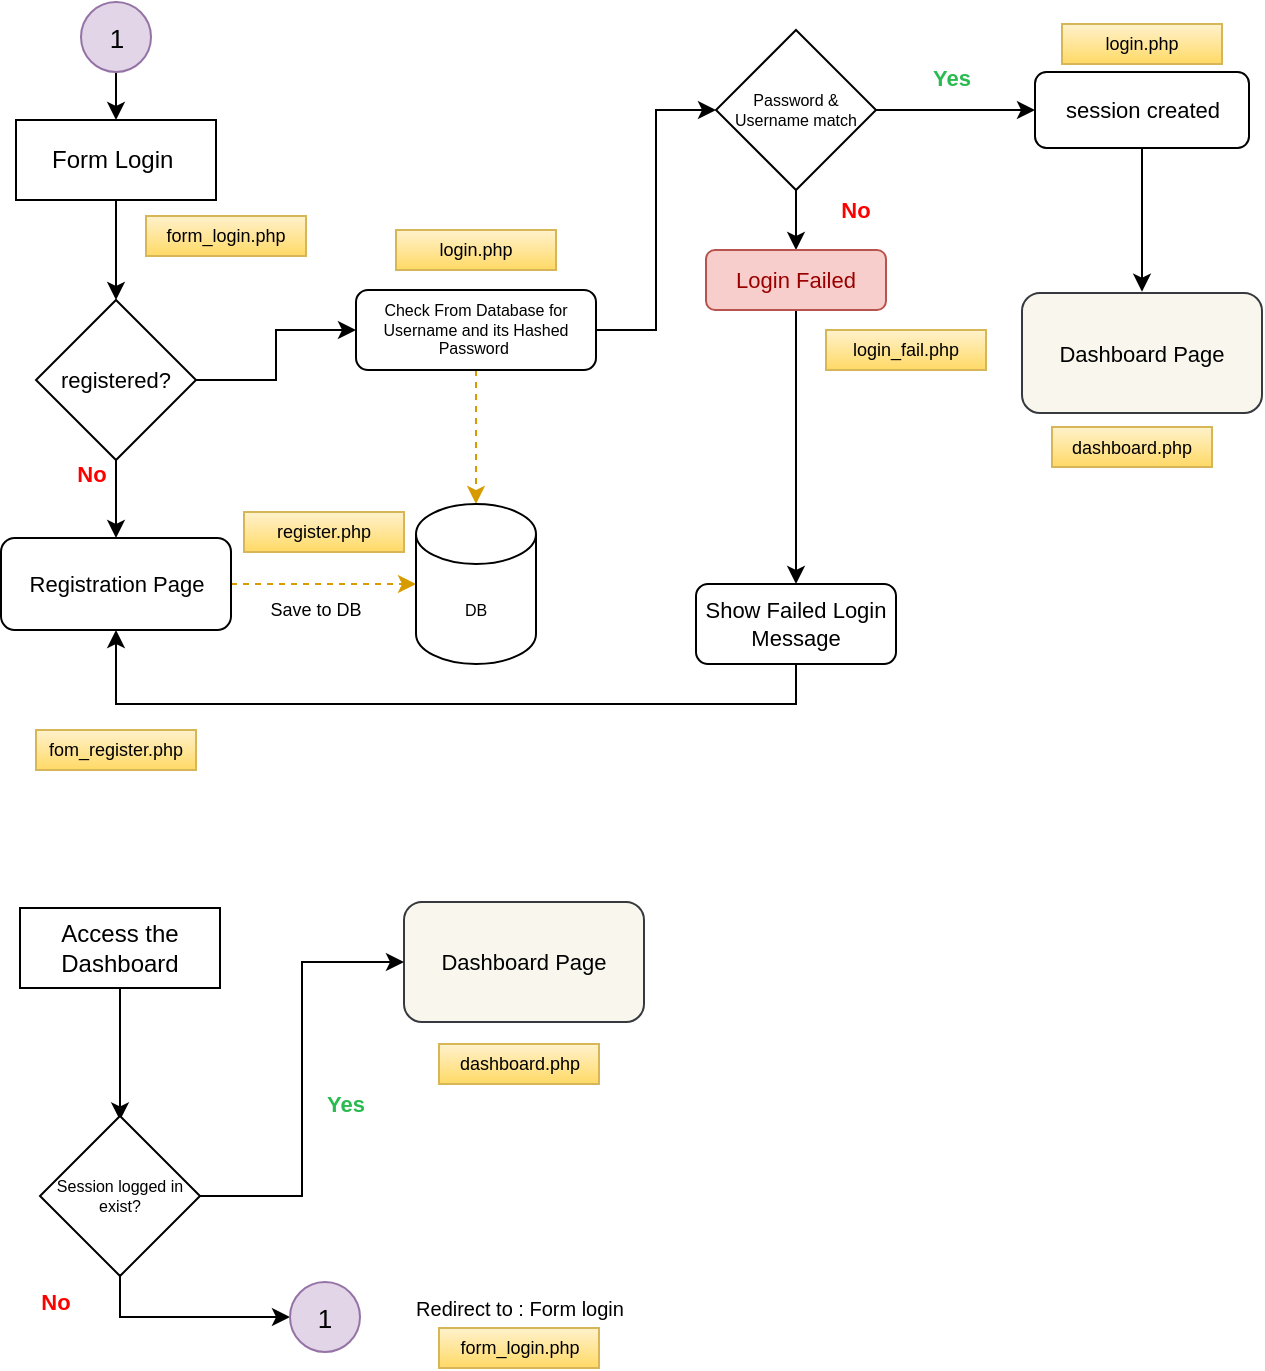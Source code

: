 <mxfile>
    <diagram id="6xki07Ug8zywNGUEW3Aw" name="Page-1">
        <mxGraphModel dx="846" dy="624" grid="0" gridSize="10" guides="1" tooltips="1" connect="1" arrows="1" fold="1" page="1" pageScale="1" pageWidth="1169" pageHeight="827" math="0" shadow="0">
            <root>
                <mxCell id="0"/>
                <mxCell id="1" parent="0"/>
                <mxCell id="5" style="edgeStyle=orthogonalEdgeStyle;rounded=0;orthogonalLoop=1;jettySize=auto;html=1;exitX=0.5;exitY=1;exitDx=0;exitDy=0;entryX=0.5;entryY=0;entryDx=0;entryDy=0;fontSize=11;" parent="1" source="2" target="4" edge="1">
                    <mxGeometry relative="1" as="geometry"/>
                </mxCell>
                <mxCell id="2" value="Form Login&amp;nbsp;" style="rounded=0;whiteSpace=wrap;html=1;" parent="1" vertex="1">
                    <mxGeometry x="100" y="175" width="100" height="40" as="geometry"/>
                </mxCell>
                <mxCell id="20" style="edgeStyle=orthogonalEdgeStyle;rounded=0;orthogonalLoop=1;jettySize=auto;html=1;exitX=0.5;exitY=1;exitDx=0;exitDy=0;entryX=0.5;entryY=0;entryDx=0;entryDy=0;fontSize=8;" parent="1" source="4" target="19" edge="1">
                    <mxGeometry relative="1" as="geometry"/>
                </mxCell>
                <mxCell id="27" style="edgeStyle=orthogonalEdgeStyle;rounded=0;orthogonalLoop=1;jettySize=auto;html=1;exitX=1;exitY=0.5;exitDx=0;exitDy=0;entryX=0;entryY=0.5;entryDx=0;entryDy=0;fontSize=8;" parent="1" source="4" target="23" edge="1">
                    <mxGeometry relative="1" as="geometry"/>
                </mxCell>
                <mxCell id="4" value="registered?" style="rhombus;whiteSpace=wrap;html=1;fontSize=11;" parent="1" vertex="1">
                    <mxGeometry x="110" y="265" width="80" height="80" as="geometry"/>
                </mxCell>
                <mxCell id="10" value="Dashboard Page" style="rounded=1;whiteSpace=wrap;html=1;fontSize=11;fillColor=#f9f7ed;strokeColor=#36393d;" parent="1" vertex="1">
                    <mxGeometry x="603" y="261.5" width="120" height="60" as="geometry"/>
                </mxCell>
                <mxCell id="12" value="Yes" style="text;html=1;align=center;verticalAlign=middle;whiteSpace=wrap;rounded=0;fontSize=11;fontStyle=1;fontColor=#29BA50;" parent="1" vertex="1">
                    <mxGeometry x="548" y="144" width="40" height="20" as="geometry"/>
                </mxCell>
                <mxCell id="17" style="edgeStyle=orthogonalEdgeStyle;rounded=0;orthogonalLoop=1;jettySize=auto;html=1;exitX=0.5;exitY=1;exitDx=0;exitDy=0;entryX=0.5;entryY=0;entryDx=0;entryDy=0;fontSize=8;" parent="1" source="13" target="15" edge="1">
                    <mxGeometry relative="1" as="geometry"/>
                </mxCell>
                <mxCell id="48" style="edgeStyle=orthogonalEdgeStyle;rounded=0;orthogonalLoop=1;jettySize=auto;html=1;exitX=1;exitY=0.5;exitDx=0;exitDy=0;entryX=0;entryY=0.5;entryDx=0;entryDy=0;" edge="1" parent="1" source="13" target="47">
                    <mxGeometry relative="1" as="geometry"/>
                </mxCell>
                <mxCell id="13" value="Password &amp;amp; Username match" style="rhombus;whiteSpace=wrap;html=1;fontSize=8;" parent="1" vertex="1">
                    <mxGeometry x="450" y="130" width="80" height="80" as="geometry"/>
                </mxCell>
                <mxCell id="18" style="edgeStyle=orthogonalEdgeStyle;rounded=0;orthogonalLoop=1;jettySize=auto;html=1;exitX=0.5;exitY=1;exitDx=0;exitDy=0;fontSize=8;" parent="1" source="15" target="16" edge="1">
                    <mxGeometry relative="1" as="geometry"/>
                </mxCell>
                <mxCell id="15" value="Login Failed" style="rounded=1;whiteSpace=wrap;html=1;fontSize=11;fillColor=#f8cecc;strokeColor=#b85450;fontColor=#990000;" parent="1" vertex="1">
                    <mxGeometry x="445" y="240" width="90" height="30" as="geometry"/>
                </mxCell>
                <mxCell id="35" style="edgeStyle=orthogonalEdgeStyle;rounded=0;orthogonalLoop=1;jettySize=auto;html=1;exitX=0.5;exitY=1;exitDx=0;exitDy=0;entryX=0.5;entryY=1;entryDx=0;entryDy=0;fontSize=9;fontColor=#990000;" parent="1" source="16" target="19" edge="1">
                    <mxGeometry relative="1" as="geometry"/>
                </mxCell>
                <mxCell id="16" value="Show Failed Login Message" style="rounded=1;whiteSpace=wrap;html=1;fontSize=11;" parent="1" vertex="1">
                    <mxGeometry x="440" y="407" width="100" height="40" as="geometry"/>
                </mxCell>
                <mxCell id="31" style="edgeStyle=orthogonalEdgeStyle;rounded=0;orthogonalLoop=1;jettySize=auto;html=1;exitX=1;exitY=0.5;exitDx=0;exitDy=0;entryX=0;entryY=0.5;entryDx=0;entryDy=0;entryPerimeter=0;fontSize=8;dashed=1;fillColor=#ffe6cc;strokeColor=#d79b00;" parent="1" source="19" target="25" edge="1">
                    <mxGeometry relative="1" as="geometry"/>
                </mxCell>
                <mxCell id="19" value="Registration Page" style="rounded=1;whiteSpace=wrap;html=1;fontSize=11;" parent="1" vertex="1">
                    <mxGeometry x="92.5" y="384" width="115" height="46" as="geometry"/>
                </mxCell>
                <mxCell id="22" value="No" style="text;html=1;align=center;verticalAlign=middle;whiteSpace=wrap;rounded=0;fontSize=11;fontColor=#FF0000;fontStyle=1" parent="1" vertex="1">
                    <mxGeometry x="118" y="342" width="40" height="20" as="geometry"/>
                </mxCell>
                <mxCell id="29" style="edgeStyle=orthogonalEdgeStyle;rounded=0;orthogonalLoop=1;jettySize=auto;html=1;exitX=1;exitY=0.5;exitDx=0;exitDy=0;entryX=0;entryY=0.5;entryDx=0;entryDy=0;fontSize=8;" parent="1" source="23" target="13" edge="1">
                    <mxGeometry relative="1" as="geometry"/>
                </mxCell>
                <mxCell id="33" style="edgeStyle=orthogonalEdgeStyle;rounded=0;orthogonalLoop=1;jettySize=auto;html=1;exitX=0.5;exitY=1;exitDx=0;exitDy=0;entryX=0.5;entryY=0;entryDx=0;entryDy=0;entryPerimeter=0;dashed=1;fontSize=9;fillColor=#ffe6cc;strokeColor=#d79b00;" parent="1" source="23" target="25" edge="1">
                    <mxGeometry relative="1" as="geometry"/>
                </mxCell>
                <mxCell id="23" value="Check From Database for Username and its Hashed Password&amp;nbsp;" style="rounded=1;whiteSpace=wrap;html=1;fontSize=8;" parent="1" vertex="1">
                    <mxGeometry x="270" y="260" width="120" height="40" as="geometry"/>
                </mxCell>
                <mxCell id="25" value="DB" style="shape=cylinder3;whiteSpace=wrap;html=1;boundedLbl=1;backgroundOutline=1;size=15;fontSize=8;" parent="1" vertex="1">
                    <mxGeometry x="300" y="367" width="60" height="80" as="geometry"/>
                </mxCell>
                <mxCell id="32" value="Save to DB" style="text;html=1;strokeColor=none;fillColor=none;align=center;verticalAlign=middle;whiteSpace=wrap;rounded=0;fontSize=9;" parent="1" vertex="1">
                    <mxGeometry x="210" y="410" width="80" height="20" as="geometry"/>
                </mxCell>
                <mxCell id="36" value="form_login.php" style="text;html=1;strokeColor=#d6b656;fillColor=#fff2cc;align=center;verticalAlign=middle;whiteSpace=wrap;rounded=0;fontSize=9;gradientColor=#ffd966;" parent="1" vertex="1">
                    <mxGeometry x="165" y="223" width="80" height="20" as="geometry"/>
                </mxCell>
                <mxCell id="37" value="login.php" style="text;html=1;strokeColor=#d6b656;fillColor=#fff2cc;align=center;verticalAlign=middle;whiteSpace=wrap;rounded=0;fontSize=9;gradientColor=#ffd966;" parent="1" vertex="1">
                    <mxGeometry x="290" y="230" width="80" height="20" as="geometry"/>
                </mxCell>
                <mxCell id="38" value="fom_register.php" style="text;html=1;strokeColor=#d6b656;fillColor=#fff2cc;align=center;verticalAlign=middle;whiteSpace=wrap;rounded=0;fontSize=9;gradientColor=#ffd966;" parent="1" vertex="1">
                    <mxGeometry x="110" y="480" width="80" height="20" as="geometry"/>
                </mxCell>
                <mxCell id="39" value="login_fail.php" style="text;html=1;strokeColor=#d6b656;fillColor=#fff2cc;align=center;verticalAlign=middle;whiteSpace=wrap;rounded=0;fontSize=9;gradientColor=#ffd966;" parent="1" vertex="1">
                    <mxGeometry x="505" y="280" width="80" height="20" as="geometry"/>
                </mxCell>
                <mxCell id="40" value="dashboard.php" style="text;html=1;strokeColor=#d6b656;fillColor=#fff2cc;align=center;verticalAlign=middle;whiteSpace=wrap;rounded=0;fontSize=9;gradientColor=#ffd966;" parent="1" vertex="1">
                    <mxGeometry x="618" y="328.5" width="80" height="20" as="geometry"/>
                </mxCell>
                <mxCell id="43" value="No" style="text;html=1;align=center;verticalAlign=middle;whiteSpace=wrap;rounded=0;fontSize=11;fontColor=#FF0000;fontStyle=1" parent="1" vertex="1">
                    <mxGeometry x="500" y="210" width="40" height="20" as="geometry"/>
                </mxCell>
                <mxCell id="44" value="register.php" style="text;html=1;strokeColor=#d6b656;fillColor=#fff2cc;align=center;verticalAlign=middle;whiteSpace=wrap;rounded=0;fontSize=9;gradientColor=#ffd966;" parent="1" vertex="1">
                    <mxGeometry x="214" y="371" width="80" height="20" as="geometry"/>
                </mxCell>
                <mxCell id="50" style="edgeStyle=orthogonalEdgeStyle;rounded=0;orthogonalLoop=1;jettySize=auto;html=1;exitX=0.5;exitY=1;exitDx=0;exitDy=0;" edge="1" parent="1" source="47">
                    <mxGeometry relative="1" as="geometry">
                        <mxPoint x="663" y="260.844" as="targetPoint"/>
                    </mxGeometry>
                </mxCell>
                <mxCell id="47" value="session created" style="rounded=1;whiteSpace=wrap;html=1;fontSize=11;" vertex="1" parent="1">
                    <mxGeometry x="609.5" y="151" width="107" height="38" as="geometry"/>
                </mxCell>
                <mxCell id="49" value="login.php" style="text;html=1;strokeColor=#d6b656;fillColor=#fff2cc;align=center;verticalAlign=middle;whiteSpace=wrap;rounded=0;fontSize=9;gradientColor=#ffd966;" vertex="1" parent="1">
                    <mxGeometry x="623" y="127" width="80" height="20" as="geometry"/>
                </mxCell>
                <mxCell id="52" value="Dashboard Page" style="rounded=1;whiteSpace=wrap;html=1;fontSize=11;fillColor=#f9f7ed;strokeColor=#36393d;" vertex="1" parent="1">
                    <mxGeometry x="294" y="566" width="120" height="60" as="geometry"/>
                </mxCell>
                <mxCell id="53" value="dashboard.php" style="text;html=1;strokeColor=#d6b656;fillColor=#fff2cc;align=center;verticalAlign=middle;whiteSpace=wrap;rounded=0;fontSize=9;gradientColor=#ffd966;" vertex="1" parent="1">
                    <mxGeometry x="311.5" y="637" width="80" height="20" as="geometry"/>
                </mxCell>
                <mxCell id="55" style="edgeStyle=orthogonalEdgeStyle;rounded=0;orthogonalLoop=1;jettySize=auto;html=1;exitX=0.5;exitY=1;exitDx=0;exitDy=0;" edge="1" parent="1" source="54">
                    <mxGeometry relative="1" as="geometry">
                        <mxPoint x="152" y="675.177" as="targetPoint"/>
                    </mxGeometry>
                </mxCell>
                <mxCell id="54" value="Access the Dashboard" style="rounded=0;whiteSpace=wrap;html=1;" vertex="1" parent="1">
                    <mxGeometry x="102" y="569" width="100" height="40" as="geometry"/>
                </mxCell>
                <mxCell id="61" style="edgeStyle=orthogonalEdgeStyle;rounded=0;orthogonalLoop=1;jettySize=auto;html=1;exitX=0.5;exitY=1;exitDx=0;exitDy=0;entryX=0;entryY=0.5;entryDx=0;entryDy=0;fontSize=8;" edge="1" parent="1" source="56" target="59">
                    <mxGeometry relative="1" as="geometry"/>
                </mxCell>
                <mxCell id="65" style="edgeStyle=orthogonalEdgeStyle;rounded=0;orthogonalLoop=1;jettySize=auto;html=1;exitX=1;exitY=0.5;exitDx=0;exitDy=0;entryX=0;entryY=0.5;entryDx=0;entryDy=0;fontSize=13;" edge="1" parent="1" source="56" target="52">
                    <mxGeometry relative="1" as="geometry"/>
                </mxCell>
                <mxCell id="56" value="Session logged in exist?" style="rhombus;whiteSpace=wrap;html=1;fontSize=8;" vertex="1" parent="1">
                    <mxGeometry x="112" y="673" width="80" height="80" as="geometry"/>
                </mxCell>
                <mxCell id="58" value="No" style="text;html=1;align=center;verticalAlign=middle;whiteSpace=wrap;rounded=0;fontSize=11;fontColor=#FF0000;fontStyle=1" vertex="1" parent="1">
                    <mxGeometry x="100" y="756" width="40" height="20" as="geometry"/>
                </mxCell>
                <mxCell id="59" value="1" style="ellipse;whiteSpace=wrap;html=1;aspect=fixed;fontSize=13;fillColor=#e1d5e7;strokeColor=#9673a6;" vertex="1" parent="1">
                    <mxGeometry x="237" y="756" width="35" height="35" as="geometry"/>
                </mxCell>
                <mxCell id="69" style="edgeStyle=orthogonalEdgeStyle;rounded=0;orthogonalLoop=1;jettySize=auto;html=1;exitX=0.5;exitY=1;exitDx=0;exitDy=0;entryX=0.5;entryY=0;entryDx=0;entryDy=0;fontSize=13;" edge="1" parent="1" source="64" target="2">
                    <mxGeometry relative="1" as="geometry"/>
                </mxCell>
                <mxCell id="64" value="1" style="ellipse;whiteSpace=wrap;html=1;aspect=fixed;fontSize=13;fillColor=#e1d5e7;strokeColor=#9673a6;" vertex="1" parent="1">
                    <mxGeometry x="132.5" y="116" width="35" height="35" as="geometry"/>
                </mxCell>
                <mxCell id="66" value="Yes" style="text;html=1;align=center;verticalAlign=middle;whiteSpace=wrap;rounded=0;fontSize=11;fontStyle=1;fontColor=#29BA50;" vertex="1" parent="1">
                    <mxGeometry x="245" y="657" width="40" height="20" as="geometry"/>
                </mxCell>
                <mxCell id="70" value="Redirect to : Form login" style="text;html=1;strokeColor=none;fillColor=none;align=center;verticalAlign=middle;whiteSpace=wrap;rounded=0;fontSize=10;" vertex="1" parent="1">
                    <mxGeometry x="290" y="759" width="124" height="20" as="geometry"/>
                </mxCell>
                <mxCell id="71" value="form_login.php" style="text;html=1;strokeColor=#d6b656;fillColor=#fff2cc;align=center;verticalAlign=middle;whiteSpace=wrap;rounded=0;fontSize=9;gradientColor=#ffd966;" vertex="1" parent="1">
                    <mxGeometry x="311.5" y="779" width="80" height="20" as="geometry"/>
                </mxCell>
            </root>
        </mxGraphModel>
    </diagram>
</mxfile>